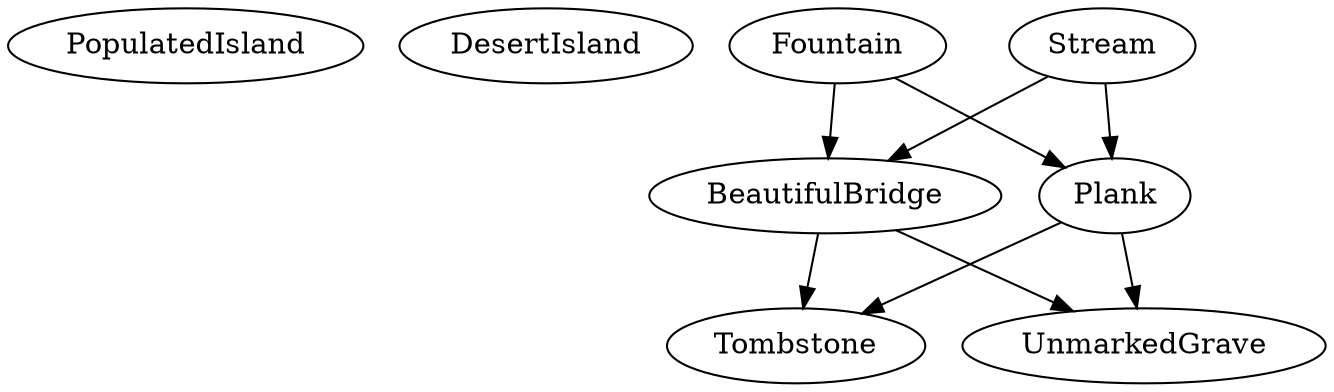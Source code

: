 digraph Example {
    PopulatedIsland;
    DesertIsland;
    BeautifulBridge;
    Plank;
    Tombstone;
    UnmarkedGrave;
    Fountain;
    Stream;
    
    BeautifulBridge -> UnmarkedGrave;
    
    Plank -> Tombstone;
    
    Fountain -> BeautifulBridge -> Tombstone;
    Fountain -> Plank -> UnmarkedGrave;
    
    Stream -> BeautifulBridge;
    Stream -> Plank;
}

